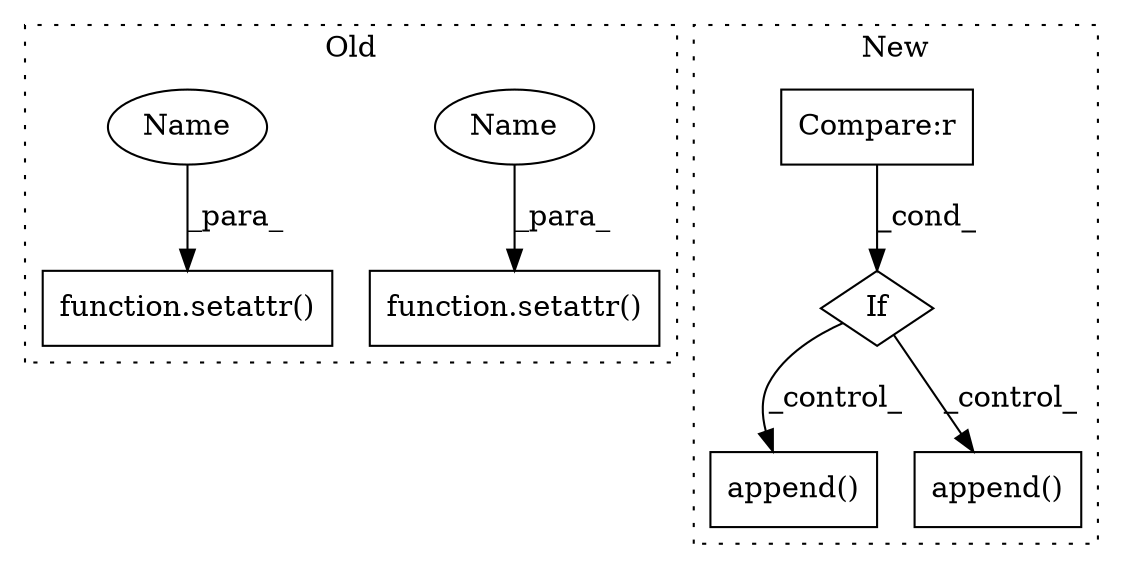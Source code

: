 digraph G {
subgraph cluster0 {
1 [label="function.setattr()" a="75" s="2796,2833" l="8,1" shape="box"];
3 [label="function.setattr()" a="75" s="2896,3036" l="25,15" shape="box"];
7 [label="Name" a="87" s="2804" l="4" shape="ellipse"];
8 [label="Name" a="87" s="2921" l="4" shape="ellipse"];
label = "Old";
style="dotted";
}
subgraph cluster1 {
2 [label="append()" a="75" s="3664,3778" l="43,10" shape="box"];
4 [label="If" a="96" s="3327" l="3" shape="diamond"];
5 [label="Compare:r" a="40" s="3330" l="35" shape="box"];
6 [label="append()" a="75" s="3395,3513" l="47,10" shape="box"];
label = "New";
style="dotted";
}
4 -> 2 [label="_control_"];
4 -> 6 [label="_control_"];
5 -> 4 [label="_cond_"];
7 -> 1 [label="_para_"];
8 -> 3 [label="_para_"];
}